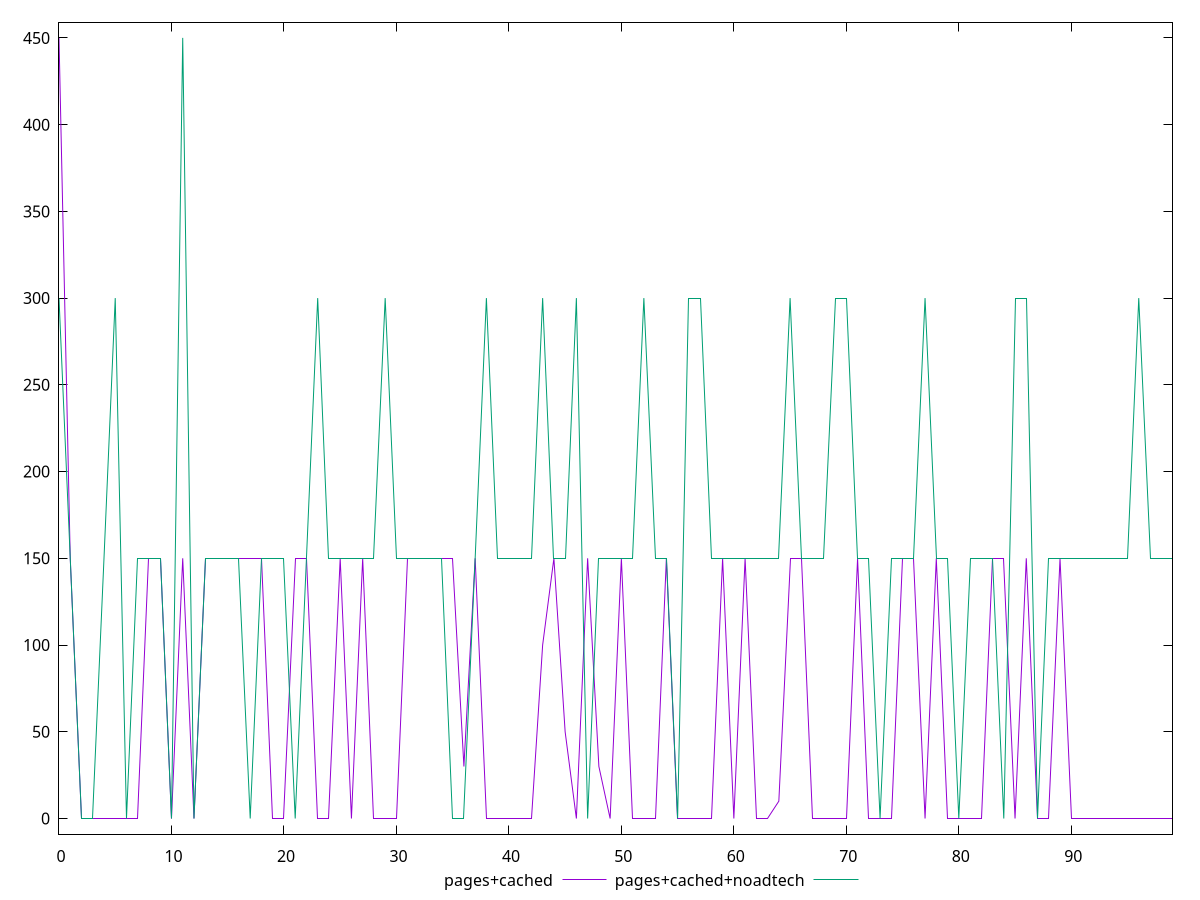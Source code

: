reset

$pagesCached <<EOF
0 450
1 150
2 0
3 0
4 0
5 0
6 0
7 0
8 150
9 150
10 0
11 150
12 0
13 150
14 150
15 150
16 150
17 150
18 150
19 0
20 0
21 150
22 150
23 0
24 0
25 150
26 0
27 150
28 0
29 0
30 0
31 150
32 150
33 150
34 150
35 150
36 30
37 150
38 0
39 0
40 0
41 0
42 0
43 100
44 150
45 50
46 0
47 150
48 30
49 0
50 150
51 0
52 0
53 0
54 150
55 0
56 0
57 0
58 0
59 150
60 0
61 150
62 0
63 0
64 10
65 150
66 150
67 0
68 0
69 0
70 0
71 150
72 0
73 0
74 0
75 150
76 150
77 0
78 150
79 0
80 0
81 0
82 0
83 150
84 150
85 0
86 150
87 0
88 0
89 150
90 0
91 0
92 0
93 0
94 0
95 0
96 0
97 0
98 0
99 0
EOF

$pagesCachedNoadtech <<EOF
0 300
1 150
2 0
3 0
4 150
5 300
6 0
7 150
8 150
9 150
10 0
11 450
12 0
13 150
14 150
15 150
16 150
17 0
18 150
19 150
20 150
21 0
22 150
23 300
24 150
25 150
26 150
27 150
28 150
29 300
30 150
31 150
32 150
33 150
34 150
35 0
36 0
37 150
38 300
39 150
40 150
41 150
42 150
43 300
44 150
45 150
46 300
47 0
48 150
49 150
50 150
51 150
52 300
53 150
54 150
55 0
56 300
57 300
58 150
59 150
60 150
61 150
62 150
63 150
64 150
65 300
66 150
67 150
68 150
69 300
70 300
71 150
72 150
73 0
74 150
75 150
76 150
77 300
78 150
79 150
80 0
81 150
82 150
83 150
84 0
85 300
86 300
87 0
88 150
89 150
90 150
91 150
92 150
93 150
94 150
95 150
96 300
97 150
98 150
99 150
EOF

set key outside below
set xrange [0:99]
set yrange [-9:459]
set trange [-9:459]
set terminal svg size 640, 520 enhanced background rgb 'white'
set output "report_00019_2021-02-10T18-14-37.922Z//unused-css-rules/comparison/line/1_vs_2.svg"

plot $pagesCached title "pages+cached" with line, \
     $pagesCachedNoadtech title "pages+cached+noadtech" with line

reset
